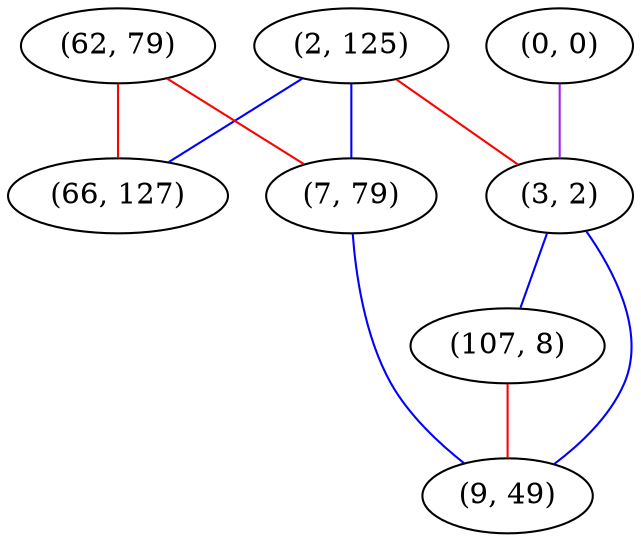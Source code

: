 graph "" {
"(2, 125)";
"(0, 0)";
"(62, 79)";
"(7, 79)";
"(66, 127)";
"(3, 2)";
"(107, 8)";
"(9, 49)";
"(2, 125)" -- "(66, 127)"  [color=blue, key=0, weight=3];
"(2, 125)" -- "(3, 2)"  [color=red, key=0, weight=1];
"(2, 125)" -- "(7, 79)"  [color=blue, key=0, weight=3];
"(0, 0)" -- "(3, 2)"  [color=purple, key=0, weight=4];
"(62, 79)" -- "(66, 127)"  [color=red, key=0, weight=1];
"(62, 79)" -- "(7, 79)"  [color=red, key=0, weight=1];
"(7, 79)" -- "(9, 49)"  [color=blue, key=0, weight=3];
"(3, 2)" -- "(107, 8)"  [color=blue, key=0, weight=3];
"(3, 2)" -- "(9, 49)"  [color=blue, key=0, weight=3];
"(107, 8)" -- "(9, 49)"  [color=red, key=0, weight=1];
}
